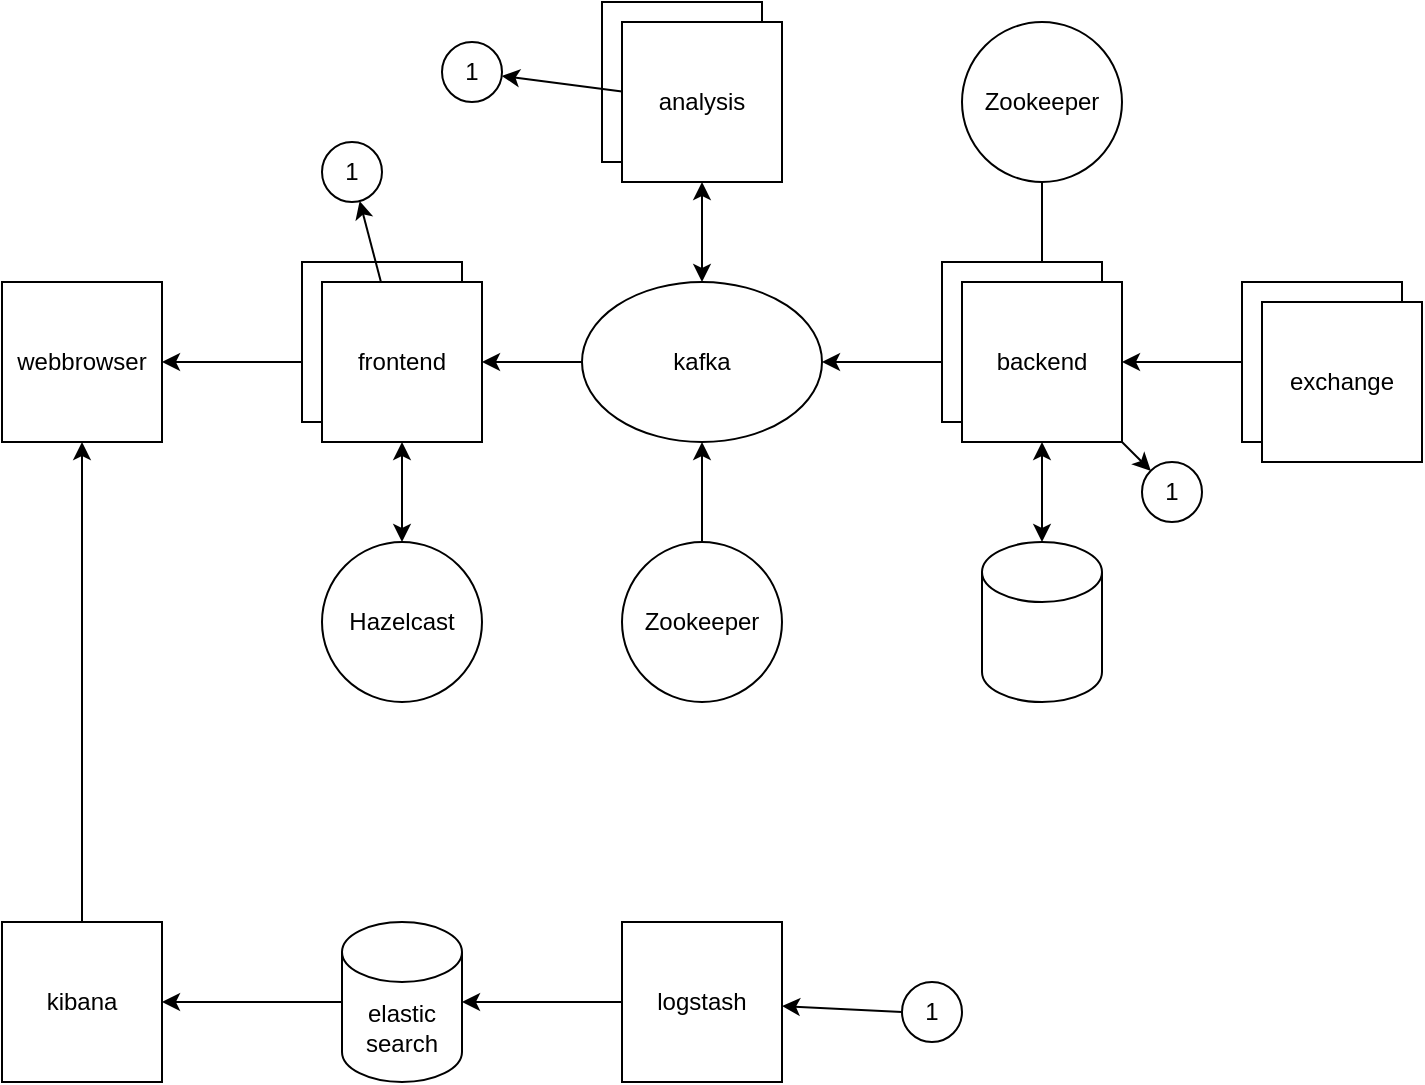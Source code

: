 <mxfile version="14.2.7" type="device"><diagram id="34T_Yz2YJa8vLVd8XFbz" name="Page-1"><mxGraphModel dx="1136" dy="784" grid="1" gridSize="10" guides="0" tooltips="1" connect="1" arrows="1" fold="1" page="1" pageScale="1" pageWidth="850" pageHeight="1100" math="0" shadow="0"><root><mxCell id="0"/><mxCell id="1" parent="0"/><mxCell id="iUZyDrRQLLnS7EouF_Ar-3" style="edgeStyle=orthogonalEdgeStyle;rounded=0;orthogonalLoop=1;jettySize=auto;html=1;exitX=0;exitY=0.5;exitDx=0;exitDy=0;" parent="1" source="iUZyDrRQLLnS7EouF_Ar-1" target="iUZyDrRQLLnS7EouF_Ar-2" edge="1"><mxGeometry relative="1" as="geometry"/></mxCell><mxCell id="iUZyDrRQLLnS7EouF_Ar-5" style="rounded=0;orthogonalLoop=1;jettySize=auto;html=1;entryX=1;entryY=0.5;entryDx=0;entryDy=0;" parent="1" source="1tseM5IJT17kpUIayv3F-1" target="iUZyDrRQLLnS7EouF_Ar-4" edge="1"><mxGeometry relative="1" as="geometry"><mxPoint x="320" y="200" as="targetPoint"/></mxGeometry></mxCell><mxCell id="iUZyDrRQLLnS7EouF_Ar-4" value="webbrowser" style="whiteSpace=wrap;html=1;aspect=fixed;" parent="1" vertex="1"><mxGeometry x="110" y="160" width="80" height="80" as="geometry"/></mxCell><mxCell id="1tseM5IJT17kpUIayv3F-4" style="rounded=0;orthogonalLoop=1;jettySize=auto;html=1;" parent="1" source="1tseM5IJT17kpUIayv3F-2" target="1tseM5IJT17kpUIayv3F-1" edge="1"><mxGeometry relative="1" as="geometry"/></mxCell><mxCell id="1tseM5IJT17kpUIayv3F-2" value="kafka" style="ellipse;whiteSpace=wrap;html=1;" parent="1" vertex="1"><mxGeometry x="400" y="160" width="120" height="80" as="geometry"/></mxCell><mxCell id="jabSdXuokaDdU0HSXxAP-1" value="" style="shape=cylinder3;whiteSpace=wrap;html=1;boundedLbl=1;backgroundOutline=1;size=15;" parent="1" vertex="1"><mxGeometry x="600" y="290" width="60" height="80" as="geometry"/></mxCell><mxCell id="9pk9rQzst_VwdIqVccUU-5" value="" style="endArrow=classic;startArrow=classic;html=1;entryX=0.5;entryY=1;entryDx=0;entryDy=0;" parent="1" source="1tseM5IJT17kpUIayv3F-2" target="9pk9rQzst_VwdIqVccUU-3" edge="1"><mxGeometry width="50" height="50" relative="1" as="geometry"><mxPoint x="380" y="470" as="sourcePoint"/><mxPoint x="400" y="110" as="targetPoint"/></mxGeometry></mxCell><mxCell id="9pk9rQzst_VwdIqVccUU-6" value="" style="endArrow=classic;startArrow=classic;html=1;entryX=0;entryY=0.5;entryDx=0;entryDy=0;exitX=1;exitY=0.5;exitDx=0;exitDy=0;" parent="1" source="1tseM5IJT17kpUIayv3F-2" target="iUZyDrRQLLnS7EouF_Ar-2" edge="1"><mxGeometry width="50" height="50" relative="1" as="geometry"><mxPoint x="470" y="210" as="sourcePoint"/><mxPoint x="430" y="340" as="targetPoint"/></mxGeometry></mxCell><mxCell id="9pk9rQzst_VwdIqVccUU-7" value="" style="endArrow=classic;startArrow=classic;html=1;entryX=0.5;entryY=1;entryDx=0;entryDy=0;" parent="1" source="jabSdXuokaDdU0HSXxAP-1" target="iUZyDrRQLLnS7EouF_Ar-2" edge="1"><mxGeometry width="50" height="50" relative="1" as="geometry"><mxPoint x="460" y="370" as="sourcePoint"/><mxPoint x="570" y="245" as="targetPoint"/></mxGeometry></mxCell><mxCell id="NLThGt6cEEwXZVyaHXvN-14" style="edgeStyle=orthogonalEdgeStyle;rounded=0;orthogonalLoop=1;jettySize=auto;html=1;" parent="1" target="iUZyDrRQLLnS7EouF_Ar-2" edge="1"><mxGeometry relative="1" as="geometry"/></mxCell><mxCell id="NLThGt6cEEwXZVyaHXvN-16" style="rounded=0;orthogonalLoop=1;jettySize=auto;html=1;" parent="1" source="j8fyZmwTRtO8QNkPv_7G-8" target="iUZyDrRQLLnS7EouF_Ar-2" edge="1"><mxGeometry relative="1" as="geometry"><mxPoint x="630" y="110" as="sourcePoint"/></mxGeometry></mxCell><mxCell id="tFeq7uVVwApmIkW0RBKL-6" style="rounded=0;orthogonalLoop=1;jettySize=auto;html=1;entryX=0.5;entryY=1;entryDx=0;entryDy=0;" parent="1" source="j8fyZmwTRtO8QNkPv_7G-7" target="1tseM5IJT17kpUIayv3F-2" edge="1"><mxGeometry relative="1" as="geometry"><mxPoint x="460" y="290" as="sourcePoint"/></mxGeometry></mxCell><mxCell id="NLThGt6cEEwXZVyaHXvN-17" value="Hazelcast" style="ellipse;whiteSpace=wrap;html=1;aspect=fixed;" parent="1" vertex="1"><mxGeometry x="270" y="290" width="80" height="80" as="geometry"/></mxCell><mxCell id="NLThGt6cEEwXZVyaHXvN-20" value="" style="endArrow=classic;startArrow=classic;html=1;" parent="1" source="NLThGt6cEEwXZVyaHXvN-17" target="1tseM5IJT17kpUIayv3F-1" edge="1"><mxGeometry width="50" height="50" relative="1" as="geometry"><mxPoint x="90" y="400" as="sourcePoint"/><mxPoint x="140" y="350" as="targetPoint"/></mxGeometry></mxCell><mxCell id="j8fyZmwTRtO8QNkPv_7G-1" value="" style="group" parent="1" vertex="1" connectable="0"><mxGeometry x="260" y="150" width="90" height="90" as="geometry"/></mxCell><mxCell id="OnVjleB6Meg0vesnJqWY-5" value="" style="group" vertex="1" connectable="0" parent="j8fyZmwTRtO8QNkPv_7G-1"><mxGeometry width="90" height="90" as="geometry"/></mxCell><mxCell id="NLThGt6cEEwXZVyaHXvN-13" value="frontend" style="whiteSpace=wrap;html=1;aspect=fixed;" parent="OnVjleB6Meg0vesnJqWY-5" vertex="1"><mxGeometry width="80" height="80" as="geometry"/></mxCell><mxCell id="1tseM5IJT17kpUIayv3F-1" value="frontend" style="whiteSpace=wrap;html=1;aspect=fixed;" parent="OnVjleB6Meg0vesnJqWY-5" vertex="1"><mxGeometry x="10" y="10" width="80" height="80" as="geometry"/></mxCell><mxCell id="j8fyZmwTRtO8QNkPv_7G-4" value="" style="group" parent="1" vertex="1" connectable="0"><mxGeometry x="580" y="150" width="90" height="90" as="geometry"/></mxCell><mxCell id="OnVjleB6Meg0vesnJqWY-3" value="" style="group" vertex="1" connectable="0" parent="j8fyZmwTRtO8QNkPv_7G-4"><mxGeometry width="90" height="90" as="geometry"/></mxCell><mxCell id="9pk9rQzst_VwdIqVccUU-8" value="backend" style="whiteSpace=wrap;html=1;aspect=fixed;" parent="OnVjleB6Meg0vesnJqWY-3" vertex="1"><mxGeometry width="80" height="80" as="geometry"/></mxCell><mxCell id="iUZyDrRQLLnS7EouF_Ar-2" value="backend" style="whiteSpace=wrap;html=1;aspect=fixed;" parent="OnVjleB6Meg0vesnJqWY-3" vertex="1"><mxGeometry x="10" y="10" width="80" height="80" as="geometry"/></mxCell><mxCell id="j8fyZmwTRtO8QNkPv_7G-7" value="&lt;span&gt;Zookeeper&lt;/span&gt;" style="ellipse;whiteSpace=wrap;html=1;aspect=fixed;" parent="1" vertex="1"><mxGeometry x="420" y="290" width="80" height="80" as="geometry"/></mxCell><mxCell id="j8fyZmwTRtO8QNkPv_7G-8" value="&lt;span&gt;Zookeeper&lt;/span&gt;" style="ellipse;whiteSpace=wrap;html=1;aspect=fixed;" parent="1" vertex="1"><mxGeometry x="590" y="30" width="80" height="80" as="geometry"/></mxCell><mxCell id="SWOhJmtqAIK0mpPQKgki-10" style="edgeStyle=none;rounded=0;orthogonalLoop=1;jettySize=auto;html=1;entryX=0.5;entryY=1;entryDx=0;entryDy=0;" parent="1" source="SWOhJmtqAIK0mpPQKgki-1" target="iUZyDrRQLLnS7EouF_Ar-4" edge="1"><mxGeometry relative="1" as="geometry"/></mxCell><mxCell id="SWOhJmtqAIK0mpPQKgki-1" value="kibana" style="whiteSpace=wrap;html=1;aspect=fixed;" parent="1" vertex="1"><mxGeometry x="110" y="480" width="80" height="80" as="geometry"/></mxCell><mxCell id="SWOhJmtqAIK0mpPQKgki-6" style="edgeStyle=orthogonalEdgeStyle;rounded=0;orthogonalLoop=1;jettySize=auto;html=1;" parent="1" source="SWOhJmtqAIK0mpPQKgki-2" target="SWOhJmtqAIK0mpPQKgki-1" edge="1"><mxGeometry relative="1" as="geometry"/></mxCell><mxCell id="SWOhJmtqAIK0mpPQKgki-2" value="elastic&lt;br&gt;search" style="shape=cylinder3;whiteSpace=wrap;html=1;boundedLbl=1;backgroundOutline=1;size=15;" parent="1" vertex="1"><mxGeometry x="280" y="480" width="60" height="80" as="geometry"/></mxCell><mxCell id="SWOhJmtqAIK0mpPQKgki-5" style="edgeStyle=orthogonalEdgeStyle;rounded=0;orthogonalLoop=1;jettySize=auto;html=1;" parent="1" source="SWOhJmtqAIK0mpPQKgki-3" target="SWOhJmtqAIK0mpPQKgki-2" edge="1"><mxGeometry relative="1" as="geometry"/></mxCell><mxCell id="SWOhJmtqAIK0mpPQKgki-3" value="logstash" style="whiteSpace=wrap;html=1;aspect=fixed;" parent="1" vertex="1"><mxGeometry x="420" y="480" width="80" height="80" as="geometry"/></mxCell><mxCell id="OnVjleB6Meg0vesnJqWY-2" value="" style="group" vertex="1" connectable="0" parent="1"><mxGeometry x="730" y="160" width="90" height="90" as="geometry"/></mxCell><mxCell id="iUZyDrRQLLnS7EouF_Ar-1" value="exchange" style="whiteSpace=wrap;html=1;aspect=fixed;" parent="OnVjleB6Meg0vesnJqWY-2" vertex="1"><mxGeometry width="80" height="80" as="geometry"/></mxCell><mxCell id="7tfRTSEL55fCUmd2Qxid-1" value="exchange" style="whiteSpace=wrap;html=1;aspect=fixed;" parent="OnVjleB6Meg0vesnJqWY-2" vertex="1"><mxGeometry x="10" y="10" width="80" height="80" as="geometry"/></mxCell><mxCell id="OnVjleB6Meg0vesnJqWY-4" value="" style="group" vertex="1" connectable="0" parent="1"><mxGeometry x="410" y="20" width="90" height="90" as="geometry"/></mxCell><mxCell id="OnVjleB6Meg0vesnJqWY-1" value="analysis" style="whiteSpace=wrap;html=1;aspect=fixed;" vertex="1" parent="OnVjleB6Meg0vesnJqWY-4"><mxGeometry width="80" height="80" as="geometry"/></mxCell><mxCell id="9pk9rQzst_VwdIqVccUU-3" value="analysis" style="whiteSpace=wrap;html=1;aspect=fixed;" parent="OnVjleB6Meg0vesnJqWY-4" vertex="1"><mxGeometry x="10" y="10" width="80" height="80" as="geometry"/></mxCell><mxCell id="OnVjleB6Meg0vesnJqWY-6" value="1" style="ellipse;whiteSpace=wrap;html=1;aspect=fixed;" vertex="1" parent="1"><mxGeometry x="330" y="40" width="30" height="30" as="geometry"/></mxCell><mxCell id="OnVjleB6Meg0vesnJqWY-8" style="rounded=0;orthogonalLoop=1;jettySize=auto;html=1;exitX=0;exitY=0.5;exitDx=0;exitDy=0;" edge="1" parent="1" source="OnVjleB6Meg0vesnJqWY-7" target="SWOhJmtqAIK0mpPQKgki-3"><mxGeometry relative="1" as="geometry"/></mxCell><mxCell id="OnVjleB6Meg0vesnJqWY-7" value="1" style="ellipse;whiteSpace=wrap;html=1;aspect=fixed;" vertex="1" parent="1"><mxGeometry x="560" y="510" width="30" height="30" as="geometry"/></mxCell><mxCell id="OnVjleB6Meg0vesnJqWY-9" value="1" style="ellipse;whiteSpace=wrap;html=1;aspect=fixed;" vertex="1" parent="1"><mxGeometry x="270" y="90" width="30" height="30" as="geometry"/></mxCell><mxCell id="OnVjleB6Meg0vesnJqWY-10" value="1" style="ellipse;whiteSpace=wrap;html=1;aspect=fixed;" vertex="1" parent="1"><mxGeometry x="680" y="250" width="30" height="30" as="geometry"/></mxCell><mxCell id="OnVjleB6Meg0vesnJqWY-11" style="edgeStyle=none;rounded=0;orthogonalLoop=1;jettySize=auto;html=1;exitX=1;exitY=1;exitDx=0;exitDy=0;entryX=0;entryY=0;entryDx=0;entryDy=0;" edge="1" parent="1" source="iUZyDrRQLLnS7EouF_Ar-2" target="OnVjleB6Meg0vesnJqWY-10"><mxGeometry relative="1" as="geometry"/></mxCell><mxCell id="OnVjleB6Meg0vesnJqWY-15" style="edgeStyle=none;rounded=0;orthogonalLoop=1;jettySize=auto;html=1;" edge="1" parent="1" source="9pk9rQzst_VwdIqVccUU-3" target="OnVjleB6Meg0vesnJqWY-6"><mxGeometry relative="1" as="geometry"/></mxCell><mxCell id="OnVjleB6Meg0vesnJqWY-16" style="edgeStyle=none;rounded=0;orthogonalLoop=1;jettySize=auto;html=1;" edge="1" parent="1" source="1tseM5IJT17kpUIayv3F-1" target="OnVjleB6Meg0vesnJqWY-9"><mxGeometry relative="1" as="geometry"/></mxCell></root></mxGraphModel></diagram></mxfile>